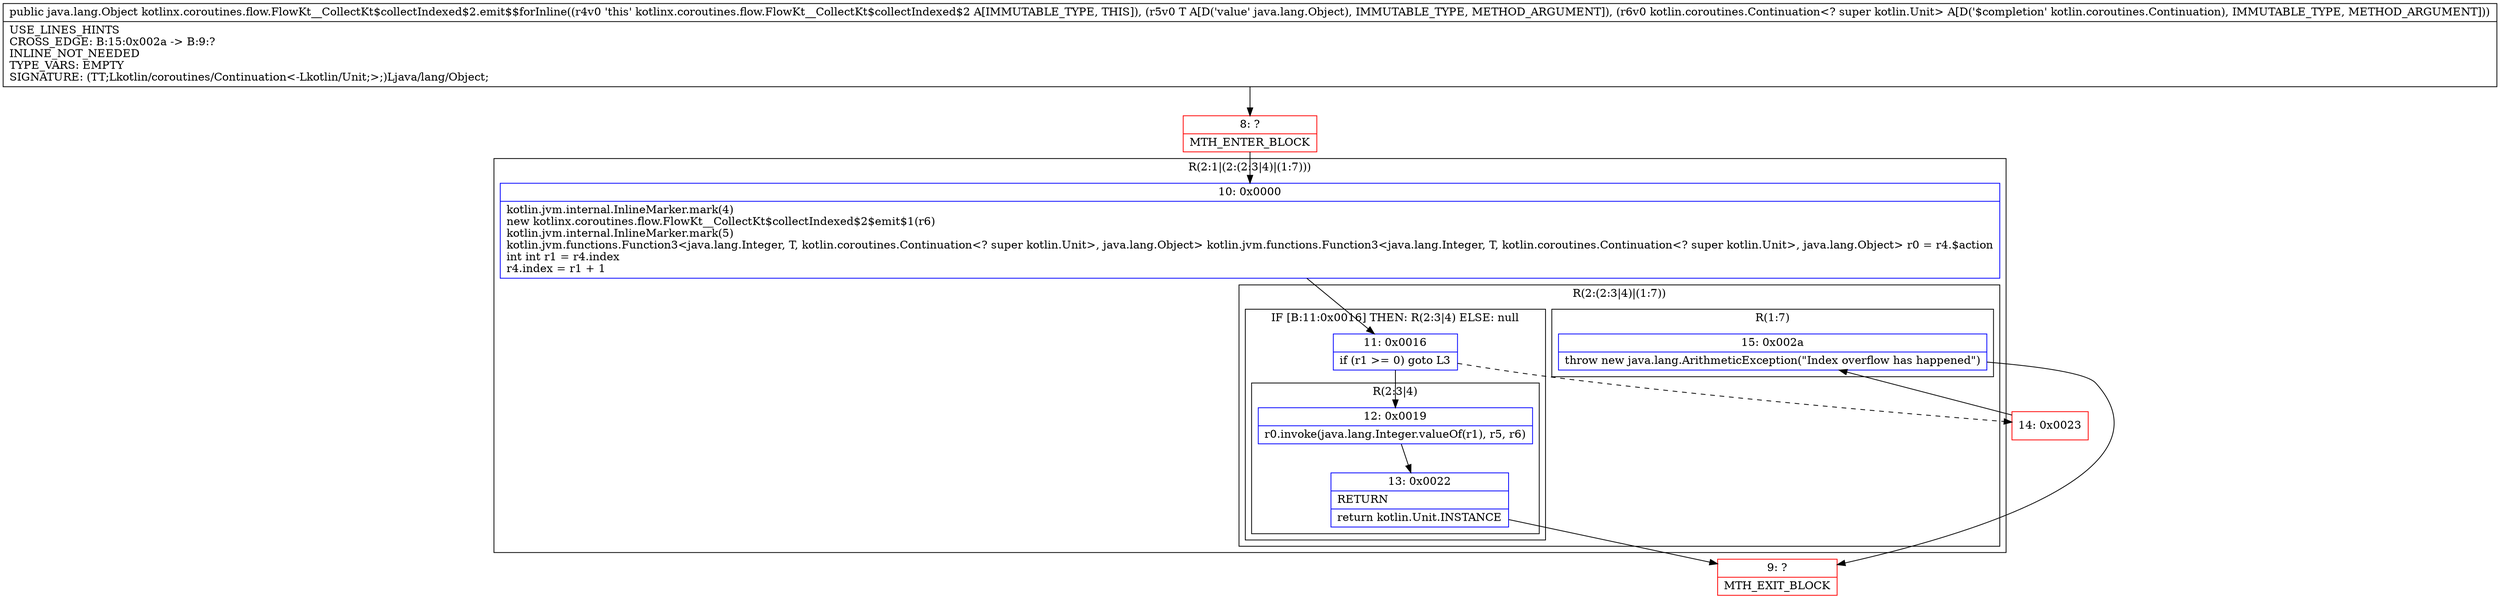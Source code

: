 digraph "CFG forkotlinx.coroutines.flow.FlowKt__CollectKt$collectIndexed$2.emit$$forInline(Ljava\/lang\/Object;Lkotlin\/coroutines\/Continuation;)Ljava\/lang\/Object;" {
subgraph cluster_Region_1100006053 {
label = "R(2:1|(2:(2:3|4)|(1:7)))";
node [shape=record,color=blue];
Node_10 [shape=record,label="{10\:\ 0x0000|kotlin.jvm.internal.InlineMarker.mark(4)\lnew kotlinx.coroutines.flow.FlowKt__CollectKt$collectIndexed$2$emit$1(r6)\lkotlin.jvm.internal.InlineMarker.mark(5)\lkotlin.jvm.functions.Function3\<java.lang.Integer, T, kotlin.coroutines.Continuation\<? super kotlin.Unit\>, java.lang.Object\> kotlin.jvm.functions.Function3\<java.lang.Integer, T, kotlin.coroutines.Continuation\<? super kotlin.Unit\>, java.lang.Object\> r0 = r4.$action\lint int r1 = r4.index\lr4.index = r1 + 1\l}"];
subgraph cluster_Region_265021335 {
label = "R(2:(2:3|4)|(1:7))";
node [shape=record,color=blue];
subgraph cluster_IfRegion_734822923 {
label = "IF [B:11:0x0016] THEN: R(2:3|4) ELSE: null";
node [shape=record,color=blue];
Node_11 [shape=record,label="{11\:\ 0x0016|if (r1 \>= 0) goto L3\l}"];
subgraph cluster_Region_468803905 {
label = "R(2:3|4)";
node [shape=record,color=blue];
Node_12 [shape=record,label="{12\:\ 0x0019|r0.invoke(java.lang.Integer.valueOf(r1), r5, r6)\l}"];
Node_13 [shape=record,label="{13\:\ 0x0022|RETURN\l|return kotlin.Unit.INSTANCE\l}"];
}
}
subgraph cluster_Region_281279792 {
label = "R(1:7)";
node [shape=record,color=blue];
Node_15 [shape=record,label="{15\:\ 0x002a|throw new java.lang.ArithmeticException(\"Index overflow has happened\")\l}"];
}
}
}
Node_8 [shape=record,color=red,label="{8\:\ ?|MTH_ENTER_BLOCK\l}"];
Node_9 [shape=record,color=red,label="{9\:\ ?|MTH_EXIT_BLOCK\l}"];
Node_14 [shape=record,color=red,label="{14\:\ 0x0023}"];
MethodNode[shape=record,label="{public java.lang.Object kotlinx.coroutines.flow.FlowKt__CollectKt$collectIndexed$2.emit$$forInline((r4v0 'this' kotlinx.coroutines.flow.FlowKt__CollectKt$collectIndexed$2 A[IMMUTABLE_TYPE, THIS]), (r5v0 T A[D('value' java.lang.Object), IMMUTABLE_TYPE, METHOD_ARGUMENT]), (r6v0 kotlin.coroutines.Continuation\<? super kotlin.Unit\> A[D('$completion' kotlin.coroutines.Continuation), IMMUTABLE_TYPE, METHOD_ARGUMENT]))  | USE_LINES_HINTS\lCROSS_EDGE: B:15:0x002a \-\> B:9:?\lINLINE_NOT_NEEDED\lTYPE_VARS: EMPTY\lSIGNATURE: (TT;Lkotlin\/coroutines\/Continuation\<\-Lkotlin\/Unit;\>;)Ljava\/lang\/Object;\l}"];
MethodNode -> Node_8;Node_10 -> Node_11;
Node_11 -> Node_12;
Node_11 -> Node_14[style=dashed];
Node_12 -> Node_13;
Node_13 -> Node_9;
Node_15 -> Node_9;
Node_8 -> Node_10;
Node_14 -> Node_15;
}

